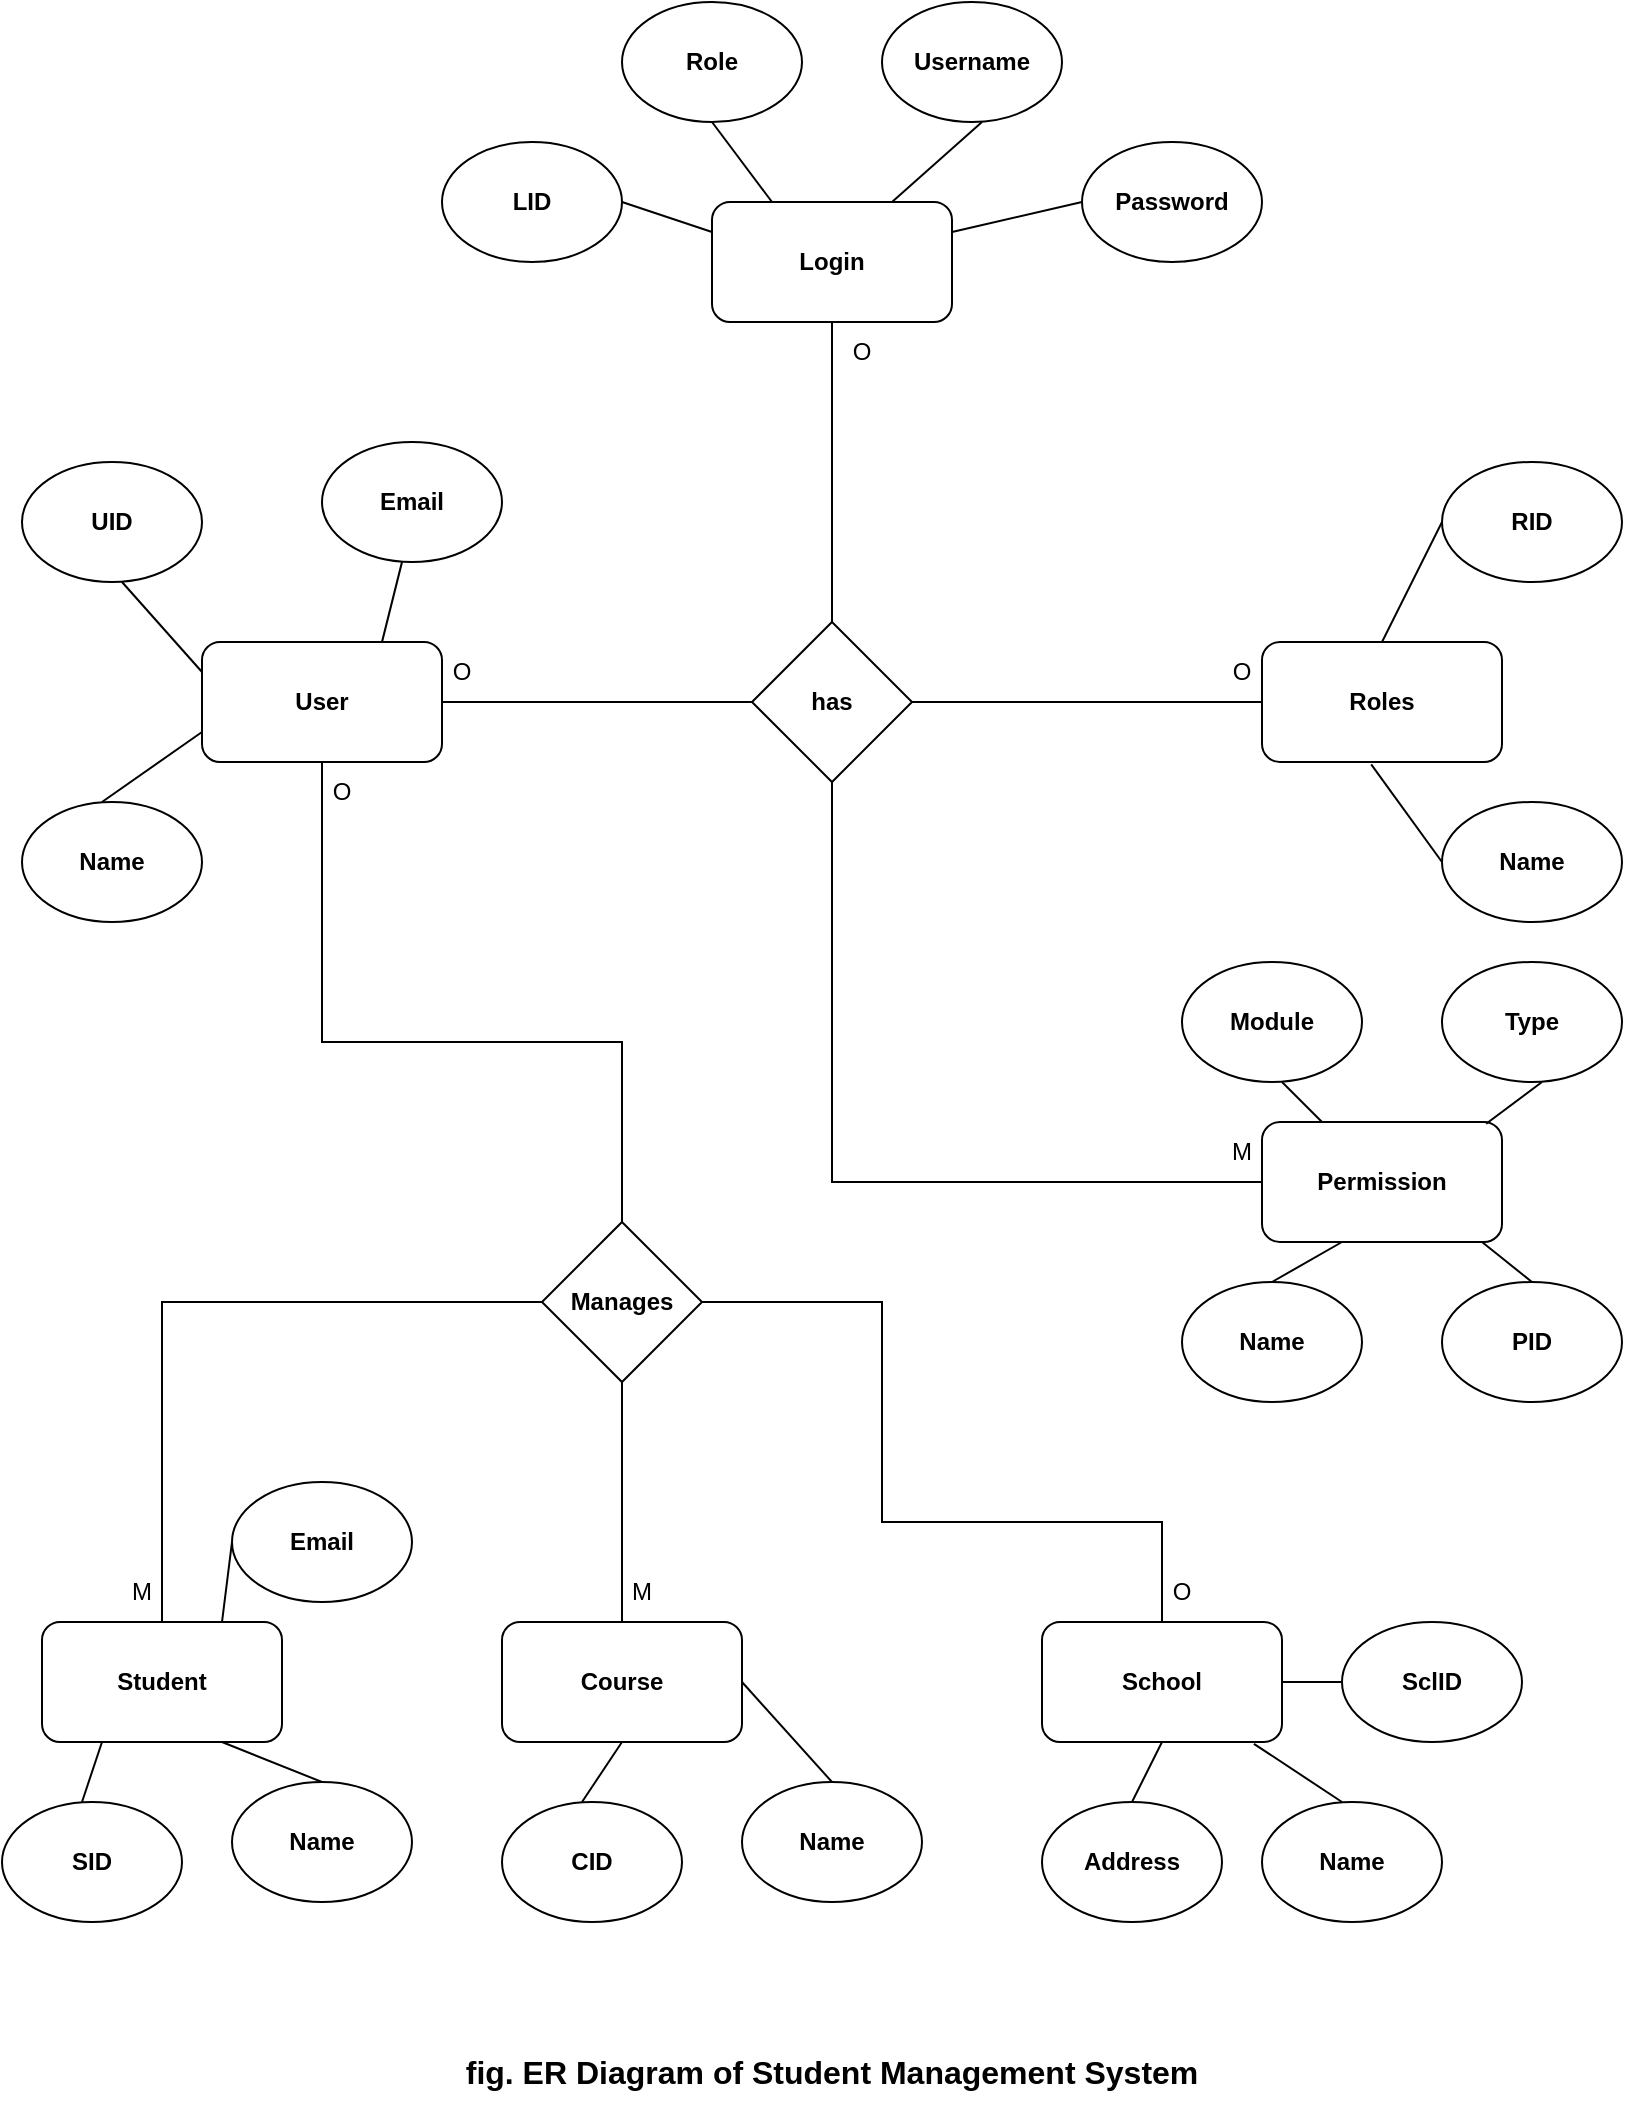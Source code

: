 <mxfile version="24.6.5" type="google">
  <diagram name="Page-1" id="87AQ6TMrkxevbldejRDn">
    <mxGraphModel grid="1" page="1" gridSize="10" guides="1" tooltips="1" connect="1" arrows="1" fold="1" pageScale="1" pageWidth="850" pageHeight="1100" math="0" shadow="0">
      <root>
        <mxCell id="0" />
        <mxCell id="1" parent="0" />
        <mxCell id="QcCtaBd7Ktt0LzKme6ee-1" value="&lt;b&gt;Login&lt;/b&gt;" style="rounded=1;whiteSpace=wrap;html=1;" vertex="1" parent="1">
          <mxGeometry x="365" y="140" width="120" height="60" as="geometry" />
        </mxCell>
        <mxCell id="QcCtaBd7Ktt0LzKme6ee-2" value="&lt;b&gt;LID&lt;/b&gt;" style="ellipse;whiteSpace=wrap;html=1;" vertex="1" parent="1">
          <mxGeometry x="230" y="110" width="90" height="60" as="geometry" />
        </mxCell>
        <mxCell id="QcCtaBd7Ktt0LzKme6ee-3" value="&lt;b&gt;Role&lt;/b&gt;" style="ellipse;whiteSpace=wrap;html=1;" vertex="1" parent="1">
          <mxGeometry x="320" y="40" width="90" height="60" as="geometry" />
        </mxCell>
        <mxCell id="QcCtaBd7Ktt0LzKme6ee-4" value="&lt;b&gt;Password&lt;/b&gt;" style="ellipse;whiteSpace=wrap;html=1;" vertex="1" parent="1">
          <mxGeometry x="550" y="110" width="90" height="60" as="geometry" />
        </mxCell>
        <mxCell id="QcCtaBd7Ktt0LzKme6ee-5" value="&lt;b&gt;Username&lt;/b&gt;" style="ellipse;whiteSpace=wrap;html=1;" vertex="1" parent="1">
          <mxGeometry x="450" y="40" width="90" height="60" as="geometry" />
        </mxCell>
        <mxCell id="QcCtaBd7Ktt0LzKme6ee-6" value="" style="endArrow=none;html=1;rounded=0;exitX=0;exitY=0.25;exitDx=0;exitDy=0;" edge="1" parent="1" source="QcCtaBd7Ktt0LzKme6ee-1">
          <mxGeometry width="50" height="50" relative="1" as="geometry">
            <mxPoint x="270" y="190" as="sourcePoint" />
            <mxPoint x="320" y="140" as="targetPoint" />
          </mxGeometry>
        </mxCell>
        <mxCell id="QcCtaBd7Ktt0LzKme6ee-11" value="" style="endArrow=none;html=1;rounded=0;exitX=0.25;exitY=0;exitDx=0;exitDy=0;" edge="1" parent="1" source="QcCtaBd7Ktt0LzKme6ee-1">
          <mxGeometry width="50" height="50" relative="1" as="geometry">
            <mxPoint x="315" y="150" as="sourcePoint" />
            <mxPoint x="365" y="100" as="targetPoint" />
          </mxGeometry>
        </mxCell>
        <mxCell id="QcCtaBd7Ktt0LzKme6ee-12" value="" style="endArrow=none;html=1;rounded=0;exitX=0.75;exitY=0;exitDx=0;exitDy=0;" edge="1" parent="1" source="QcCtaBd7Ktt0LzKme6ee-1">
          <mxGeometry width="50" height="50" relative="1" as="geometry">
            <mxPoint x="450" y="150" as="sourcePoint" />
            <mxPoint x="500" y="100" as="targetPoint" />
          </mxGeometry>
        </mxCell>
        <mxCell id="QcCtaBd7Ktt0LzKme6ee-13" value="" style="endArrow=none;html=1;rounded=0;exitX=1;exitY=0.25;exitDx=0;exitDy=0;" edge="1" parent="1" source="QcCtaBd7Ktt0LzKme6ee-1">
          <mxGeometry width="50" height="50" relative="1" as="geometry">
            <mxPoint x="500" y="190" as="sourcePoint" />
            <mxPoint x="550" y="140" as="targetPoint" />
          </mxGeometry>
        </mxCell>
        <mxCell id="QcCtaBd7Ktt0LzKme6ee-14" value="&lt;b&gt;has&lt;/b&gt;" style="rhombus;whiteSpace=wrap;html=1;" vertex="1" parent="1">
          <mxGeometry x="385" y="350" width="80" height="80" as="geometry" />
        </mxCell>
        <mxCell id="QcCtaBd7Ktt0LzKme6ee-15" value="&lt;b&gt;User&lt;/b&gt;" style="rounded=1;whiteSpace=wrap;html=1;" vertex="1" parent="1">
          <mxGeometry x="110" y="360" width="120" height="60" as="geometry" />
        </mxCell>
        <mxCell id="QcCtaBd7Ktt0LzKme6ee-16" value="&lt;b&gt;Roles&lt;/b&gt;" style="rounded=1;whiteSpace=wrap;html=1;" vertex="1" parent="1">
          <mxGeometry x="640" y="360" width="120" height="60" as="geometry" />
        </mxCell>
        <mxCell id="QcCtaBd7Ktt0LzKme6ee-17" value="&lt;b&gt;UID&lt;/b&gt;" style="ellipse;whiteSpace=wrap;html=1;" vertex="1" parent="1">
          <mxGeometry x="20" y="270" width="90" height="60" as="geometry" />
        </mxCell>
        <mxCell id="QcCtaBd7Ktt0LzKme6ee-18" value="&lt;b&gt;Name&lt;/b&gt;" style="ellipse;whiteSpace=wrap;html=1;" vertex="1" parent="1">
          <mxGeometry x="20" y="440" width="90" height="60" as="geometry" />
        </mxCell>
        <mxCell id="QcCtaBd7Ktt0LzKme6ee-19" value="&lt;b&gt;Email&lt;/b&gt;" style="ellipse;whiteSpace=wrap;html=1;" vertex="1" parent="1">
          <mxGeometry x="170" y="260" width="90" height="60" as="geometry" />
        </mxCell>
        <mxCell id="QcCtaBd7Ktt0LzKme6ee-20" value="&lt;b&gt;RID&lt;/b&gt;" style="ellipse;whiteSpace=wrap;html=1;" vertex="1" parent="1">
          <mxGeometry x="730" y="270" width="90" height="60" as="geometry" />
        </mxCell>
        <mxCell id="QcCtaBd7Ktt0LzKme6ee-21" value="&lt;b&gt;Name&lt;/b&gt;" style="ellipse;whiteSpace=wrap;html=1;" vertex="1" parent="1">
          <mxGeometry x="730" y="440" width="90" height="60" as="geometry" />
        </mxCell>
        <mxCell id="QcCtaBd7Ktt0LzKme6ee-22" value="" style="endArrow=none;html=1;rounded=0;exitX=0.75;exitY=0;exitDx=0;exitDy=0;" edge="1" parent="1" source="QcCtaBd7Ktt0LzKme6ee-15">
          <mxGeometry width="50" height="50" relative="1" as="geometry">
            <mxPoint x="160" y="370" as="sourcePoint" />
            <mxPoint x="210" y="320" as="targetPoint" />
          </mxGeometry>
        </mxCell>
        <mxCell id="QcCtaBd7Ktt0LzKme6ee-23" value="" style="endArrow=none;html=1;rounded=0;exitX=0;exitY=0.25;exitDx=0;exitDy=0;" edge="1" parent="1" source="QcCtaBd7Ktt0LzKme6ee-15">
          <mxGeometry width="50" height="50" relative="1" as="geometry">
            <mxPoint x="20" y="380" as="sourcePoint" />
            <mxPoint x="70" y="330" as="targetPoint" />
          </mxGeometry>
        </mxCell>
        <mxCell id="QcCtaBd7Ktt0LzKme6ee-24" value="" style="endArrow=none;html=1;rounded=0;entryX=0;entryY=0.75;entryDx=0;entryDy=0;" edge="1" parent="1" target="QcCtaBd7Ktt0LzKme6ee-15">
          <mxGeometry width="50" height="50" relative="1" as="geometry">
            <mxPoint x="60" y="440" as="sourcePoint" />
            <mxPoint x="110" y="390" as="targetPoint" />
          </mxGeometry>
        </mxCell>
        <mxCell id="QcCtaBd7Ktt0LzKme6ee-25" value="" style="endArrow=none;html=1;rounded=0;exitX=0.5;exitY=0;exitDx=0;exitDy=0;" edge="1" parent="1" source="QcCtaBd7Ktt0LzKme6ee-16">
          <mxGeometry width="50" height="50" relative="1" as="geometry">
            <mxPoint x="680" y="350" as="sourcePoint" />
            <mxPoint x="730" y="300" as="targetPoint" />
          </mxGeometry>
        </mxCell>
        <mxCell id="QcCtaBd7Ktt0LzKme6ee-27" value="" style="endArrow=none;html=1;rounded=0;exitX=0.455;exitY=1.02;exitDx=0;exitDy=0;exitPerimeter=0;" edge="1" parent="1" source="QcCtaBd7Ktt0LzKme6ee-16">
          <mxGeometry width="50" height="50" relative="1" as="geometry">
            <mxPoint x="680" y="520" as="sourcePoint" />
            <mxPoint x="730" y="470" as="targetPoint" />
          </mxGeometry>
        </mxCell>
        <mxCell id="QcCtaBd7Ktt0LzKme6ee-28" value="" style="endArrow=none;html=1;rounded=0;exitX=0.5;exitY=0;exitDx=0;exitDy=0;" edge="1" parent="1" source="QcCtaBd7Ktt0LzKme6ee-14">
          <mxGeometry width="50" height="50" relative="1" as="geometry">
            <mxPoint x="375" y="250" as="sourcePoint" />
            <mxPoint x="425" y="200" as="targetPoint" />
          </mxGeometry>
        </mxCell>
        <mxCell id="QcCtaBd7Ktt0LzKme6ee-29" value="" style="endArrow=none;html=1;rounded=0;exitX=1;exitY=0.5;exitDx=0;exitDy=0;" edge="1" parent="1" source="QcCtaBd7Ktt0LzKme6ee-14">
          <mxGeometry width="50" height="50" relative="1" as="geometry">
            <mxPoint x="590" y="440" as="sourcePoint" />
            <mxPoint x="640" y="390" as="targetPoint" />
          </mxGeometry>
        </mxCell>
        <mxCell id="QcCtaBd7Ktt0LzKme6ee-30" value="" style="endArrow=none;html=1;rounded=0;exitX=1;exitY=0.5;exitDx=0;exitDy=0;" edge="1" parent="1" source="QcCtaBd7Ktt0LzKme6ee-15">
          <mxGeometry width="50" height="50" relative="1" as="geometry">
            <mxPoint x="335" y="440" as="sourcePoint" />
            <mxPoint x="385" y="390" as="targetPoint" />
          </mxGeometry>
        </mxCell>
        <mxCell id="QcCtaBd7Ktt0LzKme6ee-31" value="O" style="text;strokeColor=none;align=center;fillColor=none;html=1;verticalAlign=middle;whiteSpace=wrap;rounded=0;" vertex="1" parent="1">
          <mxGeometry x="410" y="200" width="60" height="30" as="geometry" />
        </mxCell>
        <mxCell id="QcCtaBd7Ktt0LzKme6ee-32" value="O" style="text;strokeColor=none;align=center;fillColor=none;html=1;verticalAlign=middle;whiteSpace=wrap;rounded=0;" vertex="1" parent="1">
          <mxGeometry x="600" y="360" width="60" height="30" as="geometry" />
        </mxCell>
        <mxCell id="QcCtaBd7Ktt0LzKme6ee-33" value="O" style="text;strokeColor=none;align=center;fillColor=none;html=1;verticalAlign=middle;whiteSpace=wrap;rounded=0;" vertex="1" parent="1">
          <mxGeometry x="210" y="360" width="60" height="30" as="geometry" />
        </mxCell>
        <mxCell id="QcCtaBd7Ktt0LzKme6ee-34" value="&lt;b&gt;Permission&lt;/b&gt;" style="rounded=1;whiteSpace=wrap;html=1;" vertex="1" parent="1">
          <mxGeometry x="640" y="600" width="120" height="60" as="geometry" />
        </mxCell>
        <mxCell id="QcCtaBd7Ktt0LzKme6ee-35" value="" style="endArrow=none;html=1;rounded=0;exitX=0;exitY=0.5;exitDx=0;exitDy=0;" edge="1" parent="1" source="QcCtaBd7Ktt0LzKme6ee-34">
          <mxGeometry width="50" height="50" relative="1" as="geometry">
            <mxPoint x="375" y="480" as="sourcePoint" />
            <mxPoint x="425" y="430" as="targetPoint" />
            <Array as="points">
              <mxPoint x="425" y="630" />
            </Array>
          </mxGeometry>
        </mxCell>
        <mxCell id="QcCtaBd7Ktt0LzKme6ee-36" value="M" style="text;strokeColor=none;align=center;fillColor=none;html=1;verticalAlign=middle;whiteSpace=wrap;rounded=0;" vertex="1" parent="1">
          <mxGeometry x="600" y="600" width="60" height="30" as="geometry" />
        </mxCell>
        <mxCell id="QcCtaBd7Ktt0LzKme6ee-37" value="&lt;b&gt;PID&lt;/b&gt;" style="ellipse;whiteSpace=wrap;html=1;" vertex="1" parent="1">
          <mxGeometry x="730" y="680" width="90" height="60" as="geometry" />
        </mxCell>
        <mxCell id="QcCtaBd7Ktt0LzKme6ee-38" value="&lt;b&gt;Type&lt;/b&gt;" style="ellipse;whiteSpace=wrap;html=1;" vertex="1" parent="1">
          <mxGeometry x="730" y="520" width="90" height="60" as="geometry" />
        </mxCell>
        <mxCell id="QcCtaBd7Ktt0LzKme6ee-39" value="&lt;b&gt;Module&lt;/b&gt;" style="ellipse;whiteSpace=wrap;html=1;" vertex="1" parent="1">
          <mxGeometry x="600" y="520" width="90" height="60" as="geometry" />
        </mxCell>
        <mxCell id="QcCtaBd7Ktt0LzKme6ee-40" value="&lt;b&gt;Name&lt;/b&gt;" style="ellipse;whiteSpace=wrap;html=1;" vertex="1" parent="1">
          <mxGeometry x="600" y="680" width="90" height="60" as="geometry" />
        </mxCell>
        <mxCell id="QcCtaBd7Ktt0LzKme6ee-41" value="" style="endArrow=none;html=1;rounded=0;exitX=0.934;exitY=0.015;exitDx=0;exitDy=0;exitPerimeter=0;" edge="1" parent="1" source="QcCtaBd7Ktt0LzKme6ee-34">
          <mxGeometry width="50" height="50" relative="1" as="geometry">
            <mxPoint x="730" y="630" as="sourcePoint" />
            <mxPoint x="780" y="580" as="targetPoint" />
          </mxGeometry>
        </mxCell>
        <mxCell id="QcCtaBd7Ktt0LzKme6ee-42" value="" style="endArrow=none;html=1;rounded=0;exitX=0.25;exitY=0;exitDx=0;exitDy=0;" edge="1" parent="1" source="QcCtaBd7Ktt0LzKme6ee-34">
          <mxGeometry width="50" height="50" relative="1" as="geometry">
            <mxPoint x="600" y="630" as="sourcePoint" />
            <mxPoint x="650" y="580" as="targetPoint" />
          </mxGeometry>
        </mxCell>
        <mxCell id="QcCtaBd7Ktt0LzKme6ee-43" value="" style="endArrow=none;html=1;rounded=0;exitX=0.5;exitY=0;exitDx=0;exitDy=0;" edge="1" parent="1" source="QcCtaBd7Ktt0LzKme6ee-40">
          <mxGeometry width="50" height="50" relative="1" as="geometry">
            <mxPoint x="630" y="710" as="sourcePoint" />
            <mxPoint x="680" y="660" as="targetPoint" />
          </mxGeometry>
        </mxCell>
        <mxCell id="QcCtaBd7Ktt0LzKme6ee-44" value="" style="endArrow=none;html=1;rounded=0;exitX=0.5;exitY=0;exitDx=0;exitDy=0;" edge="1" parent="1" source="QcCtaBd7Ktt0LzKme6ee-37">
          <mxGeometry width="50" height="50" relative="1" as="geometry">
            <mxPoint x="700" y="710" as="sourcePoint" />
            <mxPoint x="750" y="660" as="targetPoint" />
          </mxGeometry>
        </mxCell>
        <mxCell id="QcCtaBd7Ktt0LzKme6ee-45" value="&lt;b&gt;Manages&lt;/b&gt;" style="rhombus;whiteSpace=wrap;html=1;" vertex="1" parent="1">
          <mxGeometry x="280" y="650" width="80" height="80" as="geometry" />
        </mxCell>
        <mxCell id="QcCtaBd7Ktt0LzKme6ee-46" value="" style="endArrow=none;html=1;rounded=0;exitX=0.5;exitY=0;exitDx=0;exitDy=0;" edge="1" parent="1" source="QcCtaBd7Ktt0LzKme6ee-45">
          <mxGeometry width="50" height="50" relative="1" as="geometry">
            <mxPoint x="120" y="470" as="sourcePoint" />
            <mxPoint x="170" y="420" as="targetPoint" />
            <Array as="points">
              <mxPoint x="320" y="560" />
              <mxPoint x="170" y="560" />
            </Array>
          </mxGeometry>
        </mxCell>
        <mxCell id="QcCtaBd7Ktt0LzKme6ee-47" value="&lt;b&gt;Course&lt;/b&gt;" style="rounded=1;whiteSpace=wrap;html=1;" vertex="1" parent="1">
          <mxGeometry x="260" y="850" width="120" height="60" as="geometry" />
        </mxCell>
        <mxCell id="QcCtaBd7Ktt0LzKme6ee-48" value="" style="endArrow=none;html=1;rounded=0;exitX=0.5;exitY=0;exitDx=0;exitDy=0;entryX=0.5;entryY=1;entryDx=0;entryDy=0;" edge="1" parent="1" source="QcCtaBd7Ktt0LzKme6ee-47" target="QcCtaBd7Ktt0LzKme6ee-45">
          <mxGeometry width="50" height="50" relative="1" as="geometry">
            <mxPoint x="120" y="690" as="sourcePoint" />
            <mxPoint x="170" y="640" as="targetPoint" />
          </mxGeometry>
        </mxCell>
        <mxCell id="QcCtaBd7Ktt0LzKme6ee-49" value="&lt;b&gt;School&lt;/b&gt;" style="rounded=1;whiteSpace=wrap;html=1;" vertex="1" parent="1">
          <mxGeometry x="530" y="850" width="120" height="60" as="geometry" />
        </mxCell>
        <mxCell id="QcCtaBd7Ktt0LzKme6ee-50" value="&lt;b&gt;Student&lt;/b&gt;" style="rounded=1;whiteSpace=wrap;html=1;" vertex="1" parent="1">
          <mxGeometry x="30" y="850" width="120" height="60" as="geometry" />
        </mxCell>
        <mxCell id="QcCtaBd7Ktt0LzKme6ee-51" value="" style="endArrow=none;html=1;rounded=0;exitX=0.5;exitY=0;exitDx=0;exitDy=0;" edge="1" parent="1" source="QcCtaBd7Ktt0LzKme6ee-50">
          <mxGeometry width="50" height="50" relative="1" as="geometry">
            <mxPoint x="230" y="740" as="sourcePoint" />
            <mxPoint x="280" y="690" as="targetPoint" />
            <Array as="points">
              <mxPoint x="90" y="690" />
            </Array>
          </mxGeometry>
        </mxCell>
        <mxCell id="QcCtaBd7Ktt0LzKme6ee-52" value="" style="endArrow=none;html=1;rounded=0;entryX=0.5;entryY=0;entryDx=0;entryDy=0;" edge="1" parent="1" target="QcCtaBd7Ktt0LzKme6ee-49">
          <mxGeometry width="50" height="50" relative="1" as="geometry">
            <mxPoint x="360" y="690" as="sourcePoint" />
            <mxPoint x="410" y="640" as="targetPoint" />
            <Array as="points">
              <mxPoint x="450" y="690" />
              <mxPoint x="450" y="800" />
              <mxPoint x="590" y="800" />
            </Array>
          </mxGeometry>
        </mxCell>
        <mxCell id="QcCtaBd7Ktt0LzKme6ee-53" value="&lt;b&gt;Name&lt;/b&gt;" style="ellipse;whiteSpace=wrap;html=1;" vertex="1" parent="1">
          <mxGeometry x="125" y="930" width="90" height="60" as="geometry" />
        </mxCell>
        <mxCell id="QcCtaBd7Ktt0LzKme6ee-54" value="&lt;b&gt;SID&lt;/b&gt;" style="ellipse;whiteSpace=wrap;html=1;" vertex="1" parent="1">
          <mxGeometry x="10" y="940" width="90" height="60" as="geometry" />
        </mxCell>
        <mxCell id="QcCtaBd7Ktt0LzKme6ee-56" value="&lt;b&gt;Email&lt;/b&gt;" style="ellipse;whiteSpace=wrap;html=1;" vertex="1" parent="1">
          <mxGeometry x="125" y="780" width="90" height="60" as="geometry" />
        </mxCell>
        <mxCell id="QcCtaBd7Ktt0LzKme6ee-57" value="M" style="text;strokeColor=none;align=center;fillColor=none;html=1;verticalAlign=middle;whiteSpace=wrap;rounded=0;" vertex="1" parent="1">
          <mxGeometry x="50" y="820" width="60" height="30" as="geometry" />
        </mxCell>
        <mxCell id="QcCtaBd7Ktt0LzKme6ee-58" value="O" style="text;strokeColor=none;align=center;fillColor=none;html=1;verticalAlign=middle;whiteSpace=wrap;rounded=0;" vertex="1" parent="1">
          <mxGeometry x="150" y="420" width="60" height="30" as="geometry" />
        </mxCell>
        <mxCell id="QcCtaBd7Ktt0LzKme6ee-59" value="O" style="text;strokeColor=none;align=center;fillColor=none;html=1;verticalAlign=middle;whiteSpace=wrap;rounded=0;" vertex="1" parent="1">
          <mxGeometry x="570" y="820" width="60" height="30" as="geometry" />
        </mxCell>
        <mxCell id="QcCtaBd7Ktt0LzKme6ee-60" value="M" style="text;strokeColor=none;align=center;fillColor=none;html=1;verticalAlign=middle;whiteSpace=wrap;rounded=0;" vertex="1" parent="1">
          <mxGeometry x="300" y="820" width="60" height="30" as="geometry" />
        </mxCell>
        <mxCell id="QcCtaBd7Ktt0LzKme6ee-61" value="&lt;b&gt;CID&lt;/b&gt;" style="ellipse;whiteSpace=wrap;html=1;" vertex="1" parent="1">
          <mxGeometry x="260" y="940" width="90" height="60" as="geometry" />
        </mxCell>
        <mxCell id="QcCtaBd7Ktt0LzKme6ee-62" value="&lt;b&gt;Name&lt;/b&gt;" style="ellipse;whiteSpace=wrap;html=1;" vertex="1" parent="1">
          <mxGeometry x="380" y="930" width="90" height="60" as="geometry" />
        </mxCell>
        <mxCell id="QcCtaBd7Ktt0LzKme6ee-64" value="&lt;b&gt;Name&lt;/b&gt;" style="ellipse;whiteSpace=wrap;html=1;" vertex="1" parent="1">
          <mxGeometry x="640" y="940" width="90" height="60" as="geometry" />
        </mxCell>
        <mxCell id="QcCtaBd7Ktt0LzKme6ee-65" value="&lt;b&gt;Address&lt;/b&gt;" style="ellipse;whiteSpace=wrap;html=1;" vertex="1" parent="1">
          <mxGeometry x="530" y="940" width="90" height="60" as="geometry" />
        </mxCell>
        <mxCell id="QcCtaBd7Ktt0LzKme6ee-66" value="&lt;b&gt;SclID&lt;/b&gt;" style="ellipse;whiteSpace=wrap;html=1;" vertex="1" parent="1">
          <mxGeometry x="680" y="850" width="90" height="60" as="geometry" />
        </mxCell>
        <mxCell id="QcCtaBd7Ktt0LzKme6ee-71" value="" style="endArrow=none;html=1;rounded=0;exitX=0.75;exitY=0;exitDx=0;exitDy=0;" edge="1" parent="1" source="QcCtaBd7Ktt0LzKme6ee-50">
          <mxGeometry width="50" height="50" relative="1" as="geometry">
            <mxPoint x="75" y="860" as="sourcePoint" />
            <mxPoint x="125" y="810" as="targetPoint" />
          </mxGeometry>
        </mxCell>
        <mxCell id="QcCtaBd7Ktt0LzKme6ee-72" value="" style="endArrow=none;html=1;rounded=0;exitX=0.75;exitY=1;exitDx=0;exitDy=0;" edge="1" parent="1" source="QcCtaBd7Ktt0LzKme6ee-50">
          <mxGeometry width="50" height="50" relative="1" as="geometry">
            <mxPoint x="120" y="980" as="sourcePoint" />
            <mxPoint x="170" y="930" as="targetPoint" />
          </mxGeometry>
        </mxCell>
        <mxCell id="QcCtaBd7Ktt0LzKme6ee-73" value="" style="endArrow=none;html=1;rounded=0;entryX=0.25;entryY=1;entryDx=0;entryDy=0;" edge="1" parent="1" target="QcCtaBd7Ktt0LzKme6ee-50">
          <mxGeometry width="50" height="50" relative="1" as="geometry">
            <mxPoint x="50" y="940" as="sourcePoint" />
            <mxPoint x="100" y="890" as="targetPoint" />
          </mxGeometry>
        </mxCell>
        <mxCell id="QcCtaBd7Ktt0LzKme6ee-74" value="" style="endArrow=none;html=1;rounded=0;entryX=0.5;entryY=1;entryDx=0;entryDy=0;" edge="1" parent="1" target="QcCtaBd7Ktt0LzKme6ee-47">
          <mxGeometry width="50" height="50" relative="1" as="geometry">
            <mxPoint x="300" y="940" as="sourcePoint" />
            <mxPoint x="350" y="890" as="targetPoint" />
          </mxGeometry>
        </mxCell>
        <mxCell id="QcCtaBd7Ktt0LzKme6ee-75" value="" style="endArrow=none;html=1;rounded=0;entryX=1;entryY=0.5;entryDx=0;entryDy=0;" edge="1" parent="1" target="QcCtaBd7Ktt0LzKme6ee-47">
          <mxGeometry width="50" height="50" relative="1" as="geometry">
            <mxPoint x="425" y="930" as="sourcePoint" />
            <mxPoint x="475" y="880" as="targetPoint" />
          </mxGeometry>
        </mxCell>
        <mxCell id="QcCtaBd7Ktt0LzKme6ee-76" value="" style="endArrow=none;html=1;rounded=0;entryX=0.5;entryY=1;entryDx=0;entryDy=0;" edge="1" parent="1" target="QcCtaBd7Ktt0LzKme6ee-49">
          <mxGeometry width="50" height="50" relative="1" as="geometry">
            <mxPoint x="575" y="940" as="sourcePoint" />
            <mxPoint x="625" y="890" as="targetPoint" />
          </mxGeometry>
        </mxCell>
        <mxCell id="QcCtaBd7Ktt0LzKme6ee-77" value="" style="endArrow=none;html=1;rounded=0;entryX=0.883;entryY=1.015;entryDx=0;entryDy=0;entryPerimeter=0;" edge="1" parent="1" target="QcCtaBd7Ktt0LzKme6ee-49">
          <mxGeometry width="50" height="50" relative="1" as="geometry">
            <mxPoint x="680" y="940" as="sourcePoint" />
            <mxPoint x="730" y="890" as="targetPoint" />
          </mxGeometry>
        </mxCell>
        <mxCell id="QcCtaBd7Ktt0LzKme6ee-78" value="" style="endArrow=none;html=1;rounded=0;exitX=1;exitY=0.5;exitDx=0;exitDy=0;" edge="1" parent="1" source="QcCtaBd7Ktt0LzKme6ee-49">
          <mxGeometry width="50" height="50" relative="1" as="geometry">
            <mxPoint x="630" y="930" as="sourcePoint" />
            <mxPoint x="680" y="880" as="targetPoint" />
          </mxGeometry>
        </mxCell>
        <mxCell id="QcCtaBd7Ktt0LzKme6ee-79" value="&lt;b&gt;&lt;font style=&quot;font-size: 16px;&quot;&gt;fig. ER Diagram of Student Management System&lt;/font&gt;&lt;/b&gt;" style="text;strokeColor=none;align=center;fillColor=none;html=1;verticalAlign=middle;whiteSpace=wrap;rounded=0;" vertex="1" parent="1">
          <mxGeometry x="200" y="1060" width="450" height="30" as="geometry" />
        </mxCell>
      </root>
    </mxGraphModel>
  </diagram>
</mxfile>
